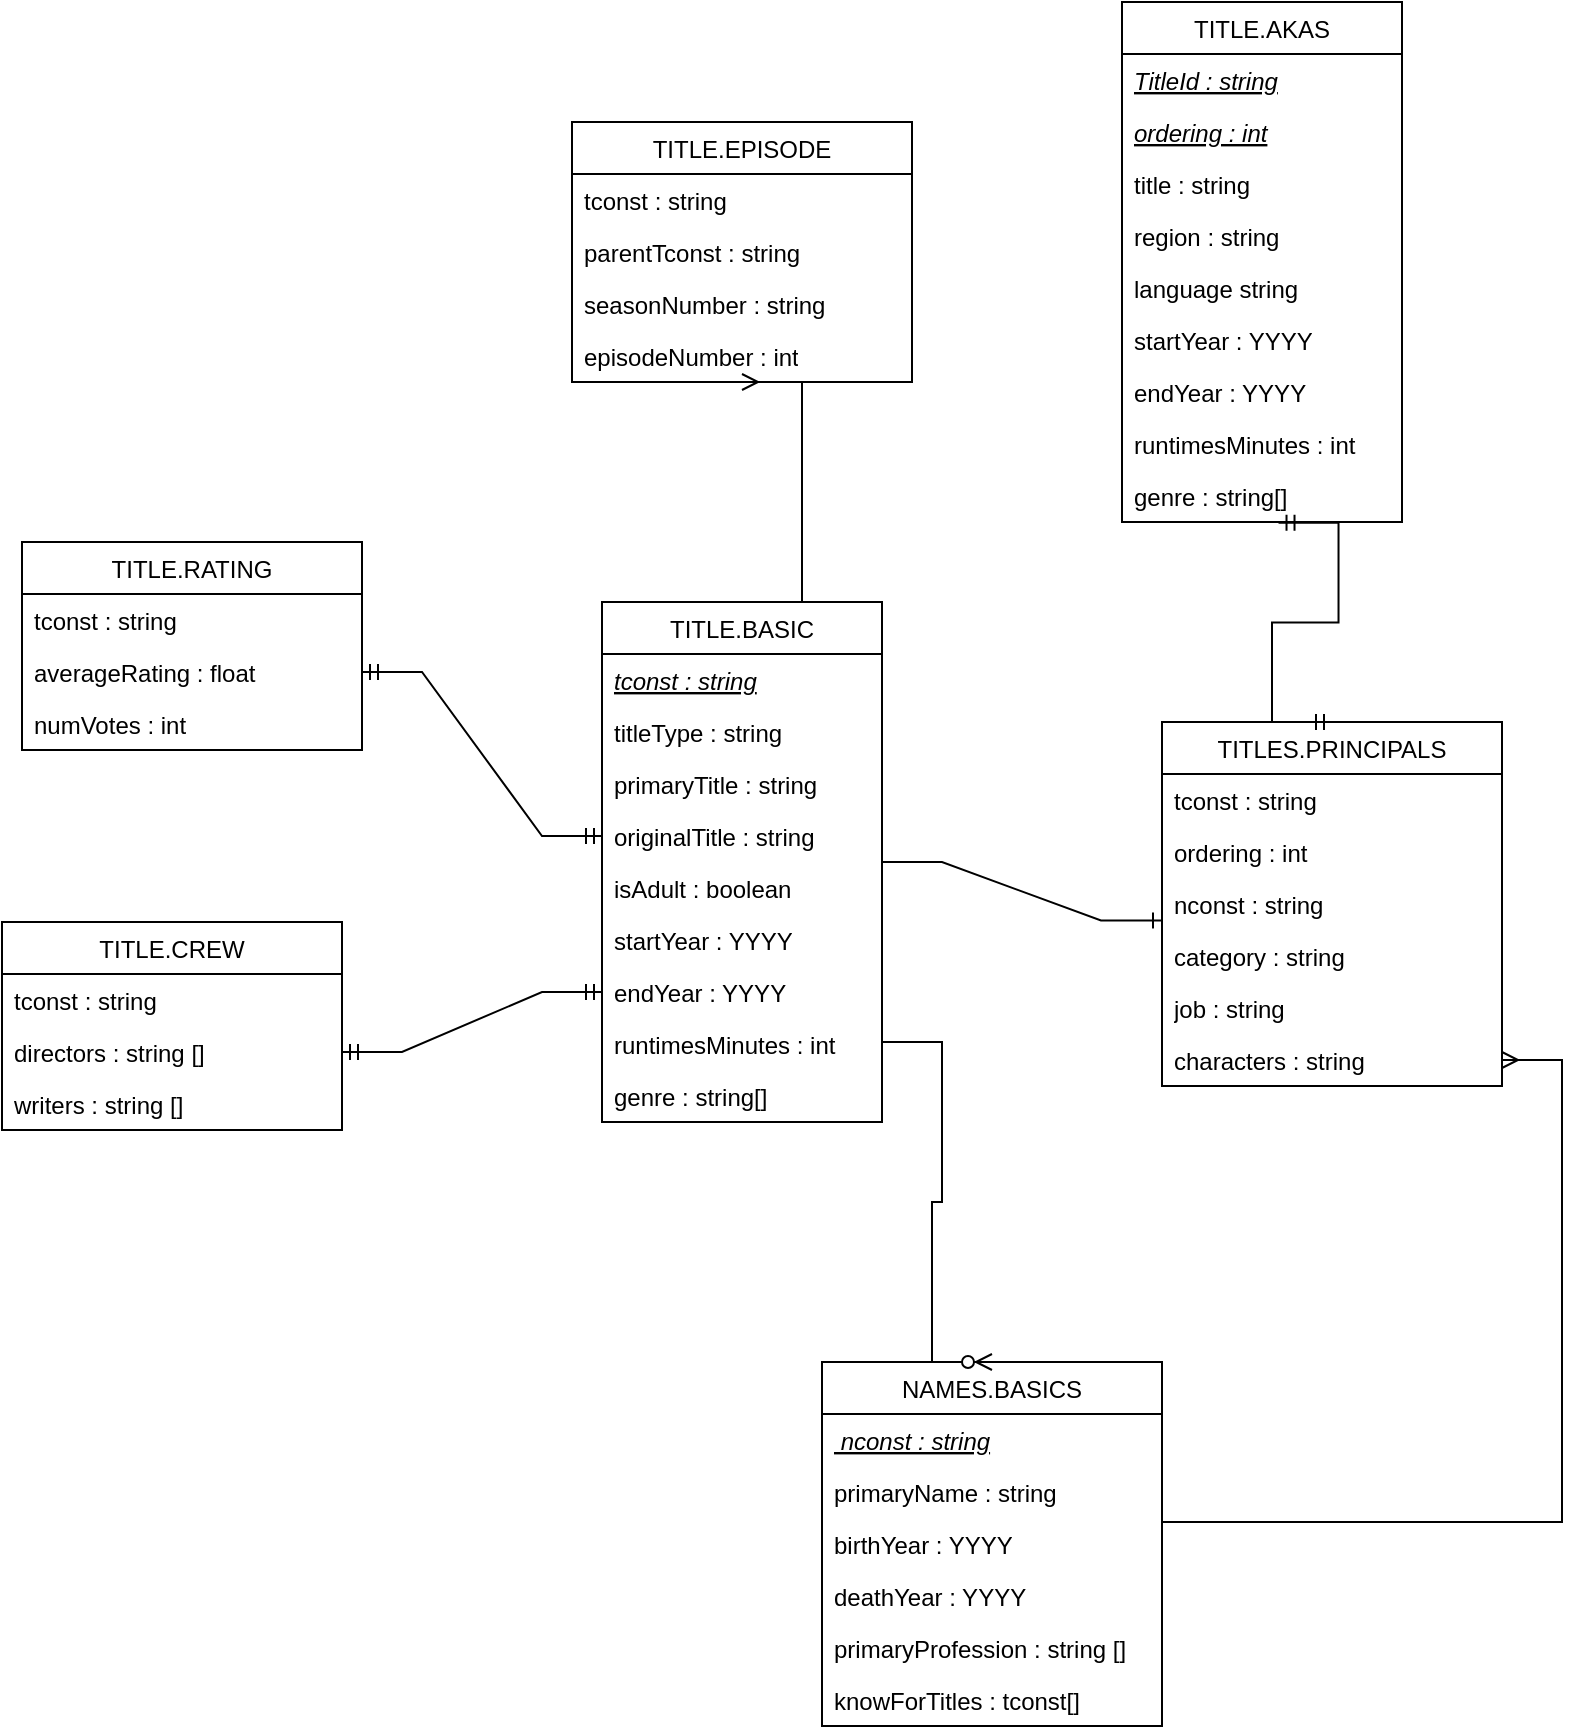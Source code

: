 <mxfile version="20.5.3" type="google"><diagram id="RZvk7i9rdOES7yNMBjAK" name="Page-1"><mxGraphModel dx="1773" dy="637" grid="1" gridSize="10" guides="1" tooltips="1" connect="1" arrows="1" fold="1" page="1" pageScale="1" pageWidth="827" pageHeight="1169" math="0" shadow="0"><root><mxCell id="0"/><mxCell id="1" parent="0"/><mxCell id="Gb-NSBsrsbMNrE2xdgp0-10" value="TITLE.BASIC" style="swimlane;fontStyle=0;childLayout=stackLayout;horizontal=1;startSize=26;fillColor=none;horizontalStack=0;resizeParent=1;resizeParentMax=0;resizeLast=0;collapsible=1;marginBottom=0;" parent="1" vertex="1"><mxGeometry x="210" y="300" width="140" height="260" as="geometry"/></mxCell><mxCell id="Gb-NSBsrsbMNrE2xdgp0-11" value="tconst : string" style="text;strokeColor=none;fillColor=none;align=left;verticalAlign=top;spacingLeft=4;spacingRight=4;overflow=hidden;rotatable=0;points=[[0,0.5],[1,0.5]];portConstraint=eastwest;fontStyle=6" parent="Gb-NSBsrsbMNrE2xdgp0-10" vertex="1"><mxGeometry y="26" width="140" height="26" as="geometry"/></mxCell><mxCell id="Gb-NSBsrsbMNrE2xdgp0-12" value="titleType : string" style="text;strokeColor=none;fillColor=none;align=left;verticalAlign=top;spacingLeft=4;spacingRight=4;overflow=hidden;rotatable=0;points=[[0,0.5],[1,0.5]];portConstraint=eastwest;" parent="Gb-NSBsrsbMNrE2xdgp0-10" vertex="1"><mxGeometry y="52" width="140" height="26" as="geometry"/></mxCell><mxCell id="Gb-NSBsrsbMNrE2xdgp0-13" value="primaryTitle : string" style="text;strokeColor=none;fillColor=none;align=left;verticalAlign=top;spacingLeft=4;spacingRight=4;overflow=hidden;rotatable=0;points=[[0,0.5],[1,0.5]];portConstraint=eastwest;whiteSpace=wrap;" parent="Gb-NSBsrsbMNrE2xdgp0-10" vertex="1"><mxGeometry y="78" width="140" height="26" as="geometry"/></mxCell><mxCell id="Gb-NSBsrsbMNrE2xdgp0-14" value="originalTitle : string" style="text;strokeColor=none;fillColor=none;align=left;verticalAlign=top;spacingLeft=4;spacingRight=4;overflow=hidden;rotatable=0;points=[[0,0.5],[1,0.5]];portConstraint=eastwest;whiteSpace=wrap;" parent="Gb-NSBsrsbMNrE2xdgp0-10" vertex="1"><mxGeometry y="104" width="140" height="26" as="geometry"/></mxCell><mxCell id="Gb-NSBsrsbMNrE2xdgp0-15" value="isAdult : boolean" style="text;strokeColor=none;fillColor=none;align=left;verticalAlign=top;spacingLeft=4;spacingRight=4;overflow=hidden;rotatable=0;points=[[0,0.5],[1,0.5]];portConstraint=eastwest;whiteSpace=wrap;" parent="Gb-NSBsrsbMNrE2xdgp0-10" vertex="1"><mxGeometry y="130" width="140" height="26" as="geometry"/></mxCell><mxCell id="Gb-NSBsrsbMNrE2xdgp0-16" value="startYear : YYYY" style="text;strokeColor=none;fillColor=none;align=left;verticalAlign=top;spacingLeft=4;spacingRight=4;overflow=hidden;rotatable=0;points=[[0,0.5],[1,0.5]];portConstraint=eastwest;whiteSpace=wrap;" parent="Gb-NSBsrsbMNrE2xdgp0-10" vertex="1"><mxGeometry y="156" width="140" height="26" as="geometry"/></mxCell><mxCell id="Gb-NSBsrsbMNrE2xdgp0-17" value="endYear : YYYY" style="text;strokeColor=none;fillColor=none;align=left;verticalAlign=top;spacingLeft=4;spacingRight=4;overflow=hidden;rotatable=0;points=[[0,0.5],[1,0.5]];portConstraint=eastwest;whiteSpace=wrap;" parent="Gb-NSBsrsbMNrE2xdgp0-10" vertex="1"><mxGeometry y="182" width="140" height="26" as="geometry"/></mxCell><mxCell id="Gb-NSBsrsbMNrE2xdgp0-18" value="runtimesMinutes : int" style="text;strokeColor=none;fillColor=none;align=left;verticalAlign=top;spacingLeft=4;spacingRight=4;overflow=hidden;rotatable=0;points=[[0,0.5],[1,0.5]];portConstraint=eastwest;whiteSpace=wrap;" parent="Gb-NSBsrsbMNrE2xdgp0-10" vertex="1"><mxGeometry y="208" width="140" height="26" as="geometry"/></mxCell><mxCell id="Gb-NSBsrsbMNrE2xdgp0-19" value="genre : string[]" style="text;strokeColor=none;fillColor=none;align=left;verticalAlign=top;spacingLeft=4;spacingRight=4;overflow=hidden;rotatable=0;points=[[0,0.5],[1,0.5]];portConstraint=eastwest;whiteSpace=wrap;" parent="Gb-NSBsrsbMNrE2xdgp0-10" vertex="1"><mxGeometry y="234" width="140" height="26" as="geometry"/></mxCell><mxCell id="Gb-NSBsrsbMNrE2xdgp0-20" value="TITLE.AKAS" style="swimlane;fontStyle=0;childLayout=stackLayout;horizontal=1;startSize=26;fillColor=none;horizontalStack=0;resizeParent=1;resizeParentMax=0;resizeLast=0;collapsible=1;marginBottom=0;" parent="1" vertex="1"><mxGeometry x="470" width="140" height="260" as="geometry"/></mxCell><mxCell id="Gb-NSBsrsbMNrE2xdgp0-21" value="TitleId : string" style="text;strokeColor=none;fillColor=none;align=left;verticalAlign=top;spacingLeft=4;spacingRight=4;overflow=hidden;rotatable=0;points=[[0,0.5],[1,0.5]];portConstraint=eastwest;fontStyle=6" parent="Gb-NSBsrsbMNrE2xdgp0-20" vertex="1"><mxGeometry y="26" width="140" height="26" as="geometry"/></mxCell><mxCell id="Gb-NSBsrsbMNrE2xdgp0-22" value="ordering : int" style="text;strokeColor=none;fillColor=none;align=left;verticalAlign=top;spacingLeft=4;spacingRight=4;overflow=hidden;rotatable=0;points=[[0,0.5],[1,0.5]];portConstraint=eastwest;fontStyle=6" parent="Gb-NSBsrsbMNrE2xdgp0-20" vertex="1"><mxGeometry y="52" width="140" height="26" as="geometry"/></mxCell><mxCell id="Gb-NSBsrsbMNrE2xdgp0-23" value="title : string" style="text;strokeColor=none;fillColor=none;align=left;verticalAlign=top;spacingLeft=4;spacingRight=4;overflow=hidden;rotatable=0;points=[[0,0.5],[1,0.5]];portConstraint=eastwest;whiteSpace=wrap;" parent="Gb-NSBsrsbMNrE2xdgp0-20" vertex="1"><mxGeometry y="78" width="140" height="26" as="geometry"/></mxCell><mxCell id="Gb-NSBsrsbMNrE2xdgp0-24" value="region : string" style="text;strokeColor=none;fillColor=none;align=left;verticalAlign=top;spacingLeft=4;spacingRight=4;overflow=hidden;rotatable=0;points=[[0,0.5],[1,0.5]];portConstraint=eastwest;whiteSpace=wrap;" parent="Gb-NSBsrsbMNrE2xdgp0-20" vertex="1"><mxGeometry y="104" width="140" height="26" as="geometry"/></mxCell><mxCell id="Gb-NSBsrsbMNrE2xdgp0-25" value="language string" style="text;strokeColor=none;fillColor=none;align=left;verticalAlign=top;spacingLeft=4;spacingRight=4;overflow=hidden;rotatable=0;points=[[0,0.5],[1,0.5]];portConstraint=eastwest;whiteSpace=wrap;" parent="Gb-NSBsrsbMNrE2xdgp0-20" vertex="1"><mxGeometry y="130" width="140" height="26" as="geometry"/></mxCell><mxCell id="Gb-NSBsrsbMNrE2xdgp0-26" value="startYear : YYYY" style="text;strokeColor=none;fillColor=none;align=left;verticalAlign=top;spacingLeft=4;spacingRight=4;overflow=hidden;rotatable=0;points=[[0,0.5],[1,0.5]];portConstraint=eastwest;whiteSpace=wrap;" parent="Gb-NSBsrsbMNrE2xdgp0-20" vertex="1"><mxGeometry y="156" width="140" height="26" as="geometry"/></mxCell><mxCell id="Gb-NSBsrsbMNrE2xdgp0-27" value="endYear : YYYY" style="text;strokeColor=none;fillColor=none;align=left;verticalAlign=top;spacingLeft=4;spacingRight=4;overflow=hidden;rotatable=0;points=[[0,0.5],[1,0.5]];portConstraint=eastwest;whiteSpace=wrap;" parent="Gb-NSBsrsbMNrE2xdgp0-20" vertex="1"><mxGeometry y="182" width="140" height="26" as="geometry"/></mxCell><mxCell id="Gb-NSBsrsbMNrE2xdgp0-28" value="runtimesMinutes : int" style="text;strokeColor=none;fillColor=none;align=left;verticalAlign=top;spacingLeft=4;spacingRight=4;overflow=hidden;rotatable=0;points=[[0,0.5],[1,0.5]];portConstraint=eastwest;whiteSpace=wrap;" parent="Gb-NSBsrsbMNrE2xdgp0-20" vertex="1"><mxGeometry y="208" width="140" height="26" as="geometry"/></mxCell><mxCell id="Gb-NSBsrsbMNrE2xdgp0-29" value="genre : string[]" style="text;strokeColor=none;fillColor=none;align=left;verticalAlign=top;spacingLeft=4;spacingRight=4;overflow=hidden;rotatable=0;points=[[0,0.5],[1,0.5]];portConstraint=eastwest;whiteSpace=wrap;" parent="Gb-NSBsrsbMNrE2xdgp0-20" vertex="1"><mxGeometry y="234" width="140" height="26" as="geometry"/></mxCell><mxCell id="Gb-NSBsrsbMNrE2xdgp0-30" value="NAMES.BASICS" style="swimlane;fontStyle=0;childLayout=stackLayout;horizontal=1;startSize=26;fillColor=none;horizontalStack=0;resizeParent=1;resizeParentMax=0;resizeLast=0;collapsible=1;marginBottom=0;" parent="1" vertex="1"><mxGeometry x="320" y="680" width="170" height="182" as="geometry"/></mxCell><mxCell id="Gb-NSBsrsbMNrE2xdgp0-31" value=" nconst : string" style="text;strokeColor=none;fillColor=none;align=left;verticalAlign=top;spacingLeft=4;spacingRight=4;overflow=hidden;rotatable=0;points=[[0,0.5],[1,0.5]];portConstraint=eastwest;fontStyle=6" parent="Gb-NSBsrsbMNrE2xdgp0-30" vertex="1"><mxGeometry y="26" width="170" height="26" as="geometry"/></mxCell><mxCell id="Gb-NSBsrsbMNrE2xdgp0-32" value="primaryName : string" style="text;strokeColor=none;fillColor=none;align=left;verticalAlign=top;spacingLeft=4;spacingRight=4;overflow=hidden;rotatable=0;points=[[0,0.5],[1,0.5]];portConstraint=eastwest;" parent="Gb-NSBsrsbMNrE2xdgp0-30" vertex="1"><mxGeometry y="52" width="170" height="26" as="geometry"/></mxCell><mxCell id="Gb-NSBsrsbMNrE2xdgp0-33" value="birthYear : YYYY" style="text;strokeColor=none;fillColor=none;align=left;verticalAlign=top;spacingLeft=4;spacingRight=4;overflow=hidden;rotatable=0;points=[[0,0.5],[1,0.5]];portConstraint=eastwest;whiteSpace=wrap;" parent="Gb-NSBsrsbMNrE2xdgp0-30" vertex="1"><mxGeometry y="78" width="170" height="26" as="geometry"/></mxCell><mxCell id="Gb-NSBsrsbMNrE2xdgp0-34" value="deathYear : YYYY" style="text;strokeColor=none;fillColor=none;align=left;verticalAlign=top;spacingLeft=4;spacingRight=4;overflow=hidden;rotatable=0;points=[[0,0.5],[1,0.5]];portConstraint=eastwest;whiteSpace=wrap;" parent="Gb-NSBsrsbMNrE2xdgp0-30" vertex="1"><mxGeometry y="104" width="170" height="26" as="geometry"/></mxCell><mxCell id="Gb-NSBsrsbMNrE2xdgp0-35" value="primaryProfession : string []" style="text;strokeColor=none;fillColor=none;align=left;verticalAlign=top;spacingLeft=4;spacingRight=4;overflow=hidden;rotatable=0;points=[[0,0.5],[1,0.5]];portConstraint=eastwest;whiteSpace=wrap;" parent="Gb-NSBsrsbMNrE2xdgp0-30" vertex="1"><mxGeometry y="130" width="170" height="26" as="geometry"/></mxCell><mxCell id="Gb-NSBsrsbMNrE2xdgp0-36" value="knowForTitles : tconst[]" style="text;strokeColor=none;fillColor=none;align=left;verticalAlign=top;spacingLeft=4;spacingRight=4;overflow=hidden;rotatable=0;points=[[0,0.5],[1,0.5]];portConstraint=eastwest;whiteSpace=wrap;" parent="Gb-NSBsrsbMNrE2xdgp0-30" vertex="1"><mxGeometry y="156" width="170" height="26" as="geometry"/></mxCell><mxCell id="Gb-NSBsrsbMNrE2xdgp0-41" value="TITLES.PRINCIPALS" style="swimlane;fontStyle=0;childLayout=stackLayout;horizontal=1;startSize=26;fillColor=none;horizontalStack=0;resizeParent=1;resizeParentMax=0;resizeLast=0;collapsible=1;marginBottom=0;" parent="1" vertex="1"><mxGeometry x="490" y="360" width="170" height="182" as="geometry"/></mxCell><mxCell id="Gb-NSBsrsbMNrE2xdgp0-42" value="tconst : string" style="text;strokeColor=none;fillColor=none;align=left;verticalAlign=top;spacingLeft=4;spacingRight=4;overflow=hidden;rotatable=0;points=[[0,0.5],[1,0.5]];portConstraint=eastwest;" parent="Gb-NSBsrsbMNrE2xdgp0-41" vertex="1"><mxGeometry y="26" width="170" height="26" as="geometry"/></mxCell><mxCell id="Gb-NSBsrsbMNrE2xdgp0-43" value="ordering : int" style="text;strokeColor=none;fillColor=none;align=left;verticalAlign=top;spacingLeft=4;spacingRight=4;overflow=hidden;rotatable=0;points=[[0,0.5],[1,0.5]];portConstraint=eastwest;" parent="Gb-NSBsrsbMNrE2xdgp0-41" vertex="1"><mxGeometry y="52" width="170" height="26" as="geometry"/></mxCell><mxCell id="Gb-NSBsrsbMNrE2xdgp0-44" value="nconst : string" style="text;strokeColor=none;fillColor=none;align=left;verticalAlign=top;spacingLeft=4;spacingRight=4;overflow=hidden;rotatable=0;points=[[0,0.5],[1,0.5]];portConstraint=eastwest;whiteSpace=wrap;" parent="Gb-NSBsrsbMNrE2xdgp0-41" vertex="1"><mxGeometry y="78" width="170" height="26" as="geometry"/></mxCell><mxCell id="Gb-NSBsrsbMNrE2xdgp0-45" value="category : string" style="text;strokeColor=none;fillColor=none;align=left;verticalAlign=top;spacingLeft=4;spacingRight=4;overflow=hidden;rotatable=0;points=[[0,0.5],[1,0.5]];portConstraint=eastwest;whiteSpace=wrap;" parent="Gb-NSBsrsbMNrE2xdgp0-41" vertex="1"><mxGeometry y="104" width="170" height="26" as="geometry"/></mxCell><mxCell id="Gb-NSBsrsbMNrE2xdgp0-46" value="job : string" style="text;strokeColor=none;fillColor=none;align=left;verticalAlign=top;spacingLeft=4;spacingRight=4;overflow=hidden;rotatable=0;points=[[0,0.5],[1,0.5]];portConstraint=eastwest;whiteSpace=wrap;" parent="Gb-NSBsrsbMNrE2xdgp0-41" vertex="1"><mxGeometry y="130" width="170" height="26" as="geometry"/></mxCell><mxCell id="Gb-NSBsrsbMNrE2xdgp0-47" value="characters : string" style="text;strokeColor=none;fillColor=none;align=left;verticalAlign=top;spacingLeft=4;spacingRight=4;overflow=hidden;rotatable=0;points=[[0,0.5],[1,0.5]];portConstraint=eastwest;whiteSpace=wrap;" parent="Gb-NSBsrsbMNrE2xdgp0-41" vertex="1"><mxGeometry y="156" width="170" height="26" as="geometry"/></mxCell><mxCell id="Gb-NSBsrsbMNrE2xdgp0-48" value="TITLE.CREW" style="swimlane;fontStyle=0;childLayout=stackLayout;horizontal=1;startSize=26;fillColor=none;horizontalStack=0;resizeParent=1;resizeParentMax=0;resizeLast=0;collapsible=1;marginBottom=0;" parent="1" vertex="1"><mxGeometry x="-90" y="460" width="170" height="104" as="geometry"/></mxCell><mxCell id="Gb-NSBsrsbMNrE2xdgp0-49" value="tconst : string" style="text;strokeColor=none;fillColor=none;align=left;verticalAlign=top;spacingLeft=4;spacingRight=4;overflow=hidden;rotatable=0;points=[[0,0.5],[1,0.5]];portConstraint=eastwest;" parent="Gb-NSBsrsbMNrE2xdgp0-48" vertex="1"><mxGeometry y="26" width="170" height="26" as="geometry"/></mxCell><mxCell id="Gb-NSBsrsbMNrE2xdgp0-50" value="directors : string []" style="text;strokeColor=none;fillColor=none;align=left;verticalAlign=top;spacingLeft=4;spacingRight=4;overflow=hidden;rotatable=0;points=[[0,0.5],[1,0.5]];portConstraint=eastwest;" parent="Gb-NSBsrsbMNrE2xdgp0-48" vertex="1"><mxGeometry y="52" width="170" height="26" as="geometry"/></mxCell><mxCell id="Gb-NSBsrsbMNrE2xdgp0-51" value="writers : string []" style="text;strokeColor=none;fillColor=none;align=left;verticalAlign=top;spacingLeft=4;spacingRight=4;overflow=hidden;rotatable=0;points=[[0,0.5],[1,0.5]];portConstraint=eastwest;whiteSpace=wrap;" parent="Gb-NSBsrsbMNrE2xdgp0-48" vertex="1"><mxGeometry y="78" width="170" height="26" as="geometry"/></mxCell><mxCell id="Gb-NSBsrsbMNrE2xdgp0-55" value="TITLE.RATING" style="swimlane;fontStyle=0;childLayout=stackLayout;horizontal=1;startSize=26;fillColor=none;horizontalStack=0;resizeParent=1;resizeParentMax=0;resizeLast=0;collapsible=1;marginBottom=0;" parent="1" vertex="1"><mxGeometry x="-80" y="270" width="170" height="104" as="geometry"/></mxCell><mxCell id="Gb-NSBsrsbMNrE2xdgp0-56" value="tconst : string" style="text;strokeColor=none;fillColor=none;align=left;verticalAlign=top;spacingLeft=4;spacingRight=4;overflow=hidden;rotatable=0;points=[[0,0.5],[1,0.5]];portConstraint=eastwest;" parent="Gb-NSBsrsbMNrE2xdgp0-55" vertex="1"><mxGeometry y="26" width="170" height="26" as="geometry"/></mxCell><mxCell id="Gb-NSBsrsbMNrE2xdgp0-57" value="averageRating : float" style="text;strokeColor=none;fillColor=none;align=left;verticalAlign=top;spacingLeft=4;spacingRight=4;overflow=hidden;rotatable=0;points=[[0,0.5],[1,0.5]];portConstraint=eastwest;" parent="Gb-NSBsrsbMNrE2xdgp0-55" vertex="1"><mxGeometry y="52" width="170" height="26" as="geometry"/></mxCell><mxCell id="Gb-NSBsrsbMNrE2xdgp0-58" value="numVotes : int" style="text;strokeColor=none;fillColor=none;align=left;verticalAlign=top;spacingLeft=4;spacingRight=4;overflow=hidden;rotatable=0;points=[[0,0.5],[1,0.5]];portConstraint=eastwest;whiteSpace=wrap;" parent="Gb-NSBsrsbMNrE2xdgp0-55" vertex="1"><mxGeometry y="78" width="170" height="26" as="geometry"/></mxCell><mxCell id="Gb-NSBsrsbMNrE2xdgp0-59" value="TITLE.EPISODE" style="swimlane;fontStyle=0;childLayout=stackLayout;horizontal=1;startSize=26;fillColor=none;horizontalStack=0;resizeParent=1;resizeParentMax=0;resizeLast=0;collapsible=1;marginBottom=0;" parent="1" vertex="1"><mxGeometry x="195" y="60" width="170" height="130" as="geometry"/></mxCell><mxCell id="Gb-NSBsrsbMNrE2xdgp0-60" value="tconst : string" style="text;strokeColor=none;fillColor=none;align=left;verticalAlign=top;spacingLeft=4;spacingRight=4;overflow=hidden;rotatable=0;points=[[0,0.5],[1,0.5]];portConstraint=eastwest;" parent="Gb-NSBsrsbMNrE2xdgp0-59" vertex="1"><mxGeometry y="26" width="170" height="26" as="geometry"/></mxCell><mxCell id="Gb-NSBsrsbMNrE2xdgp0-61" value="parentTconst : string" style="text;strokeColor=none;fillColor=none;align=left;verticalAlign=top;spacingLeft=4;spacingRight=4;overflow=hidden;rotatable=0;points=[[0,0.5],[1,0.5]];portConstraint=eastwest;" parent="Gb-NSBsrsbMNrE2xdgp0-59" vertex="1"><mxGeometry y="52" width="170" height="26" as="geometry"/></mxCell><mxCell id="Gb-NSBsrsbMNrE2xdgp0-62" value="seasonNumber : string" style="text;strokeColor=none;fillColor=none;align=left;verticalAlign=top;spacingLeft=4;spacingRight=4;overflow=hidden;rotatable=0;points=[[0,0.5],[1,0.5]];portConstraint=eastwest;whiteSpace=wrap;" parent="Gb-NSBsrsbMNrE2xdgp0-59" vertex="1"><mxGeometry y="78" width="170" height="26" as="geometry"/></mxCell><mxCell id="Gb-NSBsrsbMNrE2xdgp0-63" value="episodeNumber : int" style="text;strokeColor=none;fillColor=none;align=left;verticalAlign=top;spacingLeft=4;spacingRight=4;overflow=hidden;rotatable=0;points=[[0,0.5],[1,0.5]];portConstraint=eastwest;whiteSpace=wrap;" parent="Gb-NSBsrsbMNrE2xdgp0-59" vertex="1"><mxGeometry y="104" width="170" height="26" as="geometry"/></mxCell><mxCell id="Gb-NSBsrsbMNrE2xdgp0-65" value="" style="edgeStyle=entityRelationEdgeStyle;fontSize=12;html=1;endArrow=ERmany;rounded=0;exitX=0.5;exitY=0;exitDx=0;exitDy=0;entryX=0.5;entryY=1;entryDx=0;entryDy=0;" parent="1" source="Gb-NSBsrsbMNrE2xdgp0-10" target="Gb-NSBsrsbMNrE2xdgp0-59" edge="1"><mxGeometry width="100" height="100" relative="1" as="geometry"><mxPoint x="340" y="420" as="sourcePoint"/><mxPoint x="440" y="320" as="targetPoint"/></mxGeometry></mxCell><mxCell id="Gb-NSBsrsbMNrE2xdgp0-72" value="" style="edgeStyle=entityRelationEdgeStyle;fontSize=12;html=1;endArrow=ERmandOne;startArrow=ERmandOne;rounded=0;exitX=1;exitY=0.5;exitDx=0;exitDy=0;entryX=0;entryY=0.5;entryDx=0;entryDy=0;" parent="1" source="Gb-NSBsrsbMNrE2xdgp0-57" target="Gb-NSBsrsbMNrE2xdgp0-14" edge="1"><mxGeometry width="100" height="100" relative="1" as="geometry"><mxPoint x="110" y="500" as="sourcePoint"/><mxPoint x="210" y="400" as="targetPoint"/></mxGeometry></mxCell><mxCell id="Gb-NSBsrsbMNrE2xdgp0-73" value="" style="edgeStyle=entityRelationEdgeStyle;fontSize=12;html=1;endArrow=ERmandOne;startArrow=ERmandOne;rounded=0;entryX=0;entryY=0.5;entryDx=0;entryDy=0;exitX=1;exitY=0.5;exitDx=0;exitDy=0;" parent="1" source="Gb-NSBsrsbMNrE2xdgp0-50" target="Gb-NSBsrsbMNrE2xdgp0-17" edge="1"><mxGeometry width="100" height="100" relative="1" as="geometry"><mxPoint x="95" y="585" as="sourcePoint"/><mxPoint x="200" y="485" as="targetPoint"/></mxGeometry></mxCell><mxCell id="Gb-NSBsrsbMNrE2xdgp0-77" value="" style="edgeStyle=entityRelationEdgeStyle;fontSize=12;html=1;endArrow=ERone;endFill=1;rounded=0;entryX=-0.003;entryY=0.817;entryDx=0;entryDy=0;entryPerimeter=0;" parent="1" target="Gb-NSBsrsbMNrE2xdgp0-44" edge="1"><mxGeometry width="100" height="100" relative="1" as="geometry"><mxPoint x="350" y="430" as="sourcePoint"/><mxPoint x="450" y="330" as="targetPoint"/></mxGeometry></mxCell><mxCell id="Gb-NSBsrsbMNrE2xdgp0-78" value="" style="edgeStyle=entityRelationEdgeStyle;fontSize=12;html=1;endArrow=ERmany;rounded=0;" parent="1" target="Gb-NSBsrsbMNrE2xdgp0-47" edge="1"><mxGeometry width="100" height="100" relative="1" as="geometry"><mxPoint x="490" y="760" as="sourcePoint"/><mxPoint x="590" y="660" as="targetPoint"/></mxGeometry></mxCell><mxCell id="Gb-NSBsrsbMNrE2xdgp0-79" value="" style="edgeStyle=entityRelationEdgeStyle;fontSize=12;html=1;endArrow=ERzeroToMany;endFill=1;rounded=0;entryX=0.5;entryY=0;entryDx=0;entryDy=0;" parent="1" target="Gb-NSBsrsbMNrE2xdgp0-30" edge="1"><mxGeometry width="100" height="100" relative="1" as="geometry"><mxPoint x="350" y="520" as="sourcePoint"/><mxPoint x="450" y="420" as="targetPoint"/></mxGeometry></mxCell><mxCell id="Gb-NSBsrsbMNrE2xdgp0-80" value="" style="edgeStyle=entityRelationEdgeStyle;fontSize=12;html=1;endArrow=ERmandOne;startArrow=ERmandOne;rounded=0;entryX=0.559;entryY=1.016;entryDx=0;entryDy=0;entryPerimeter=0;exitX=0.5;exitY=0;exitDx=0;exitDy=0;" parent="1" source="Gb-NSBsrsbMNrE2xdgp0-41" target="Gb-NSBsrsbMNrE2xdgp0-29" edge="1"><mxGeometry width="100" height="100" relative="1" as="geometry"><mxPoint x="310" y="350" as="sourcePoint"/><mxPoint x="410" y="250" as="targetPoint"/></mxGeometry></mxCell></root></mxGraphModel></diagram></mxfile>
